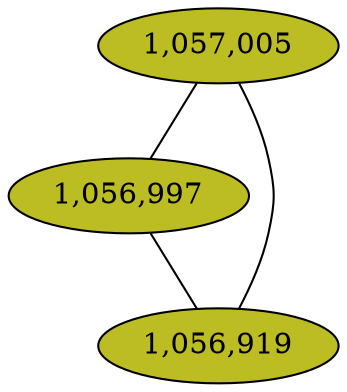 graph CAMP_cc7 {
	overlap="prism50";
	outputorder="edgesfirst";
	"1,057,005" [style="filled", fillcolor="#bcbd22", fontcolor="#000000"];
	"1,056,997" [style="filled", fillcolor="#bcbd22", fontcolor="#000000"];
	"1,056,919" [style="filled", fillcolor="#bcbd22", fontcolor="#000000"];
	"1,057,005" -- "1,056,919";
	"1,057,005" -- "1,056,997";
	"1,056,997" -- "1,056,919";
}